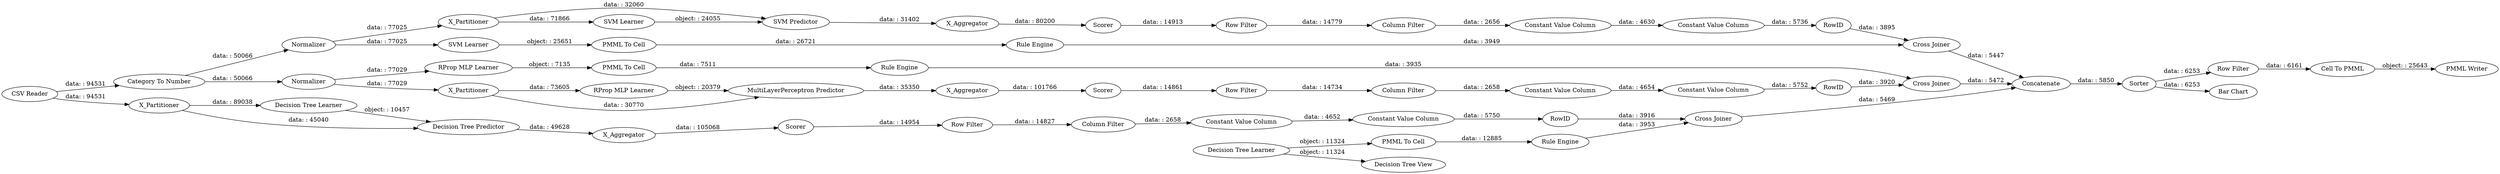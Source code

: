 digraph {
	"-6241883289161214975_38" [label="Cross Joiner"]
	"-2315366503570103685_2" [label=X_Partitioner]
	"-2315366503570103685_32" [label="SVM Predictor"]
	"-3018076488981320443_58" [label="Category To Number"]
	"9089730319658390921_292" [label="Constant Value Column"]
	"108155303179220300_35" [label="Rule Engine"]
	"945644160910060491_290" [label="Constant Value Column"]
	"-330234105106404916_35" [label="RProp MLP Learner"]
	"-2315366503570103685_7" [label=X_Aggregator]
	"945644160910060491_294" [label="Column Filter"]
	"-8364865168730396542_294" [label="Column Filter"]
	"-3018076488981320443_53" [label="Row Filter"]
	"-8364865168730396542_292" [label="Constant Value Column"]
	"-2315366503570103685_40" [label=Normalizer]
	"-4771129147896142397_38" [label="Cross Joiner"]
	"-330234105106404916_22" [label="PMML To Cell"]
	"9089730319658390921_9" [label="Row Filter"]
	"-3018076488981320443_59" [label="Bar Chart"]
	"-4771129147896142397_31" [label="RProp MLP Learner"]
	"-3018076488981320443_54" [label="Cell To PMML"]
	"-4771129147896142397_7" [label=X_Aggregator]
	"-6201894773814099743_33" [label="Decision Tree Learner"]
	"-3018076488981320443_65" [label="CSV Reader"]
	"9089730319658390921_290" [label="Constant Value Column"]
	"-8364865168730396542_9" [label="Row Filter"]
	"108155303179220300_34" [label="PMML To Cell"]
	"108155303179220300_33" [label="SVM Learner"]
	"9089730319658390921_294" [label="Column Filter"]
	"-2315366503570103685_41" [label=Scorer]
	"945644160910060491_9" [label="Row Filter"]
	"-6241883289161214975_39" [label=Scorer]
	"-6201894773814099743_34" [label="Rule Engine"]
	"-8364865168730396542_290" [label="Constant Value Column"]
	"-2315366503570103685_31" [label="SVM Learner"]
	"-6201894773814099743_28" [label="PMML To Cell"]
	"-6241883289161214975_31" [label="Decision Tree Learner"]
	"945644160910060491_293" [label=RowID]
	"-6241883289161214975_7" [label=X_Aggregator]
	"-4771129147896142397_32" [label="MultiLayerPerceptron Predictor"]
	"-4771129147896142397_40" [label=Scorer]
	"-2315366503570103685_39" [label="Cross Joiner"]
	"-6241883289161214975_32" [label="Decision Tree Predictor"]
	"-6201894773814099743_35" [label="Decision Tree View"]
	"-6241883289161214975_2" [label=X_Partitioner]
	"9089730319658390921_293" [label=RowID]
	"-4771129147896142397_2" [label=X_Partitioner]
	"-4771129147896142397_39" [label=Normalizer]
	"-8364865168730396542_293" [label=RowID]
	"945644160910060491_292" [label="Constant Value Column"]
	"-3018076488981320443_52" [label=Sorter]
	"-330234105106404916_34" [label="Rule Engine"]
	"-3018076488981320443_61" [label="PMML Writer"]
	"-3018076488981320443_60" [label=Concatenate]
	"108155303179220300_35" -> "-2315366503570103685_39" [label="data: : 3949"]
	"-6241883289161214975_2" -> "-6241883289161214975_32" [label="data: : 45040"]
	"-6201894773814099743_33" -> "-6201894773814099743_35" [label="object: : 11324"]
	"-2315366503570103685_40" -> "-2315366503570103685_2" [label="data: : 77025"]
	"-330234105106404916_35" -> "-330234105106404916_22" [label="object: : 7135"]
	"-6241883289161214975_7" -> "-6241883289161214975_39" [label="data: : 105068"]
	"-8364865168730396542_292" -> "-8364865168730396542_293" [label="data: : 5736"]
	"945644160910060491_292" -> "945644160910060491_293" [label="data: : 5750"]
	"-2315366503570103685_2" -> "-2315366503570103685_32" [label="data: : 32060"]
	"-6241883289161214975_38" -> "-3018076488981320443_60" [label="data: : 5469"]
	"-6241883289161214975_31" -> "-6241883289161214975_32" [label="object: : 10457"]
	"-3018076488981320443_52" -> "-3018076488981320443_59" [label="data: : 6253"]
	"-3018076488981320443_58" -> "-2315366503570103685_40" [label="data: : 50066"]
	"9089730319658390921_290" -> "9089730319658390921_292" [label="data: : 4654"]
	"-6241883289161214975_32" -> "-6241883289161214975_7" [label="data: : 49628"]
	"-330234105106404916_22" -> "-330234105106404916_34" [label="data: : 7511"]
	"-4771129147896142397_2" -> "-4771129147896142397_32" [label="data: : 30770"]
	"945644160910060491_294" -> "945644160910060491_290" [label="data: : 2658"]
	"-6241883289161214975_39" -> "945644160910060491_9" [label="data: : 14954"]
	"-330234105106404916_34" -> "-4771129147896142397_38" [label="data: : 3935"]
	"945644160910060491_9" -> "945644160910060491_294" [label="data: : 14827"]
	"108155303179220300_34" -> "108155303179220300_35" [label="data: : 26721"]
	"-2315366503570103685_32" -> "-2315366503570103685_7" [label="data: : 31402"]
	"-4771129147896142397_38" -> "-3018076488981320443_60" [label="data: : 5472"]
	"-6201894773814099743_33" -> "-6201894773814099743_28" [label="object: : 11324"]
	"-8364865168730396542_9" -> "-8364865168730396542_294" [label="data: : 14779"]
	"-4771129147896142397_39" -> "-4771129147896142397_2" [label="data: : 77029"]
	"-4771129147896142397_39" -> "-330234105106404916_35" [label="data: : 77029"]
	"9089730319658390921_9" -> "9089730319658390921_294" [label="data: : 14734"]
	"-8364865168730396542_290" -> "-8364865168730396542_292" [label="data: : 4630"]
	"-4771129147896142397_31" -> "-4771129147896142397_32" [label="object: : 20379"]
	"9089730319658390921_293" -> "-4771129147896142397_38" [label="data: : 3920"]
	"-2315366503570103685_31" -> "-2315366503570103685_32" [label="object: : 24055"]
	"-3018076488981320443_52" -> "-3018076488981320443_53" [label="data: : 6253"]
	"-3018076488981320443_65" -> "-3018076488981320443_58" [label="data: : 94531"]
	"-2315366503570103685_7" -> "-2315366503570103685_41" [label="data: : 80200"]
	"-8364865168730396542_294" -> "-8364865168730396542_290" [label="data: : 2656"]
	"-3018076488981320443_54" -> "-3018076488981320443_61" [label="object: : 25643"]
	"-3018076488981320443_60" -> "-3018076488981320443_52" [label="data: : 5850"]
	"945644160910060491_293" -> "-6241883289161214975_38" [label="data: : 3916"]
	"-4771129147896142397_32" -> "-4771129147896142397_7" [label="data: : 35350"]
	"-6201894773814099743_28" -> "-6201894773814099743_34" [label="data: : 12885"]
	"-6201894773814099743_34" -> "-6241883289161214975_38" [label="data: : 3953"]
	"-8364865168730396542_293" -> "-2315366503570103685_39" [label="data: : 3895"]
	"-3018076488981320443_58" -> "-4771129147896142397_39" [label="data: : 50066"]
	"-3018076488981320443_53" -> "-3018076488981320443_54" [label="data: : 6161"]
	"-4771129147896142397_7" -> "-4771129147896142397_40" [label="data: : 101766"]
	"-2315366503570103685_40" -> "108155303179220300_33" [label="data: : 77025"]
	"-6241883289161214975_2" -> "-6241883289161214975_31" [label="data: : 89038"]
	"108155303179220300_33" -> "108155303179220300_34" [label="object: : 25651"]
	"-2315366503570103685_2" -> "-2315366503570103685_31" [label="data: : 71866"]
	"-4771129147896142397_2" -> "-4771129147896142397_31" [label="data: : 73605"]
	"-2315366503570103685_41" -> "-8364865168730396542_9" [label="data: : 14913"]
	"-3018076488981320443_65" -> "-6241883289161214975_2" [label="data: : 94531"]
	"9089730319658390921_292" -> "9089730319658390921_293" [label="data: : 5752"]
	"-2315366503570103685_39" -> "-3018076488981320443_60" [label="data: : 5447"]
	"-4771129147896142397_40" -> "9089730319658390921_9" [label="data: : 14861"]
	"9089730319658390921_294" -> "9089730319658390921_290" [label="data: : 2658"]
	"945644160910060491_290" -> "945644160910060491_292" [label="data: : 4652"]
	rankdir=LR
}
